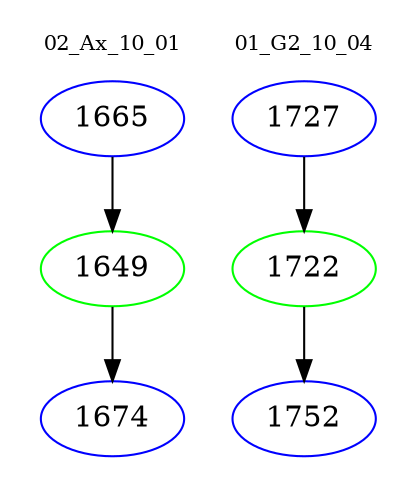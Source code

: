 digraph{
subgraph cluster_0 {
color = white
label = "02_Ax_10_01";
fontsize=10;
T0_1665 [label="1665", color="blue"]
T0_1665 -> T0_1649 [color="black"]
T0_1649 [label="1649", color="green"]
T0_1649 -> T0_1674 [color="black"]
T0_1674 [label="1674", color="blue"]
}
subgraph cluster_1 {
color = white
label = "01_G2_10_04";
fontsize=10;
T1_1727 [label="1727", color="blue"]
T1_1727 -> T1_1722 [color="black"]
T1_1722 [label="1722", color="green"]
T1_1722 -> T1_1752 [color="black"]
T1_1752 [label="1752", color="blue"]
}
}
